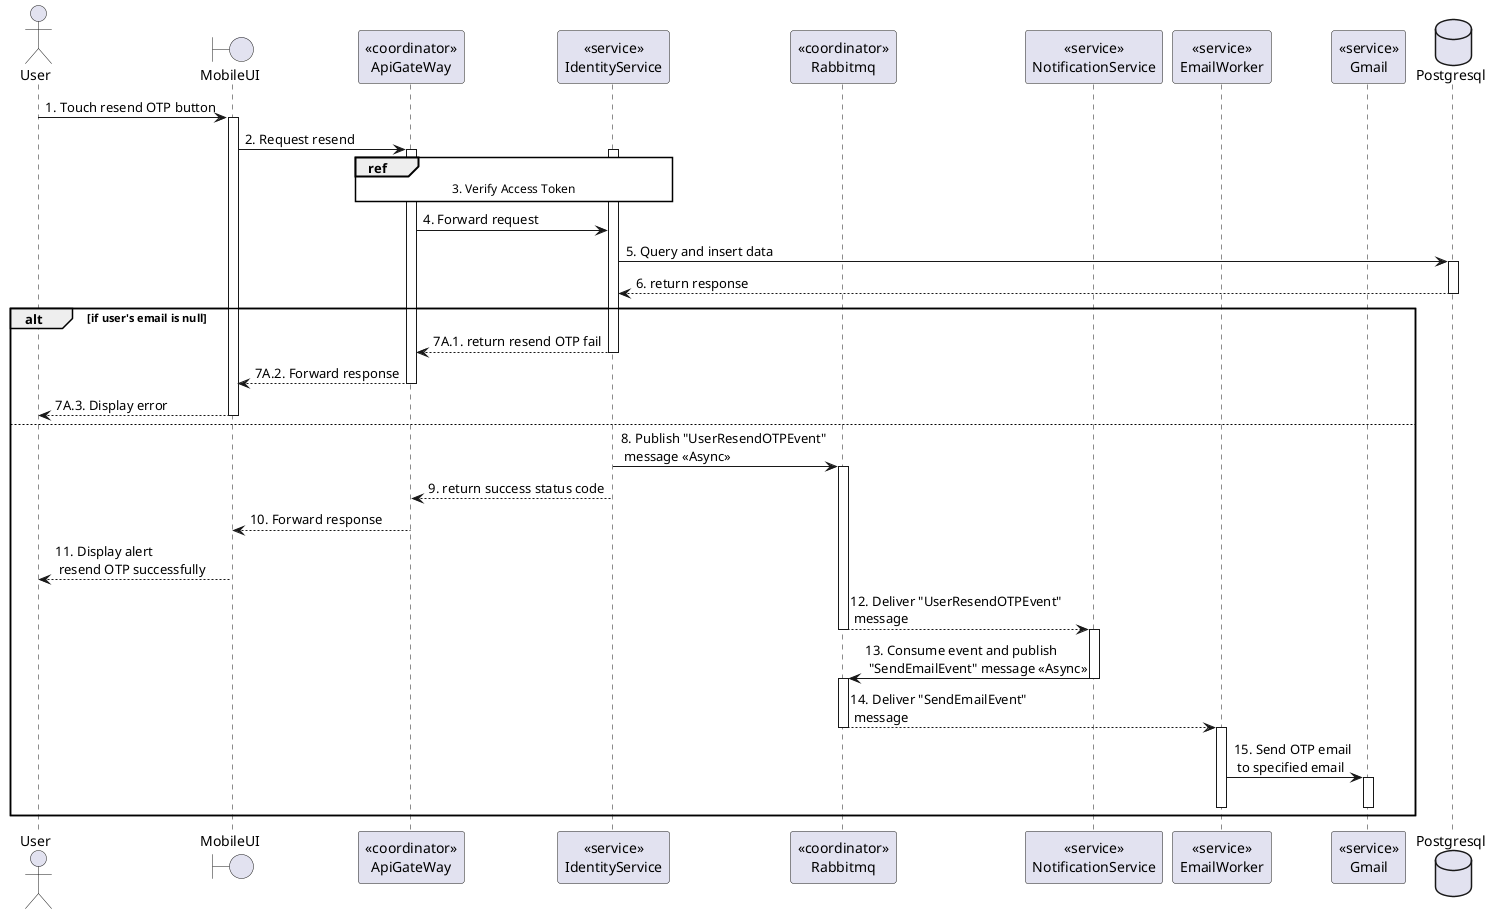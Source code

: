 @startuml ResendEmailOTP
<style>
  sequenceDiagram {
    reference {
      BackGroundColor white
    }
}
</style>

actor User
boundary MobileUI
participant "<<coordinator>>\nApiGateWay" as ApiGateway
participant "<<service>>\nIdentityService" as IdentityService
participant "<<coordinator>>\nRabbitmq"  as Rabbitmq
participant "<<service>>\nNotificationService" as NotificationService
participant "<<service>>\nEmailWorker" as EmailWorker
participant "<<service>>\nGmail" as Gmail

database Postgresql
User -> MobileUI: 1. Touch resend OTP button
activate MobileUI

MobileUI -> ApiGateway: 2. Request resend
activate ApiGateway

activate IdentityService
ref over ApiGateway, IdentityService: 3. Verify Access Token

ApiGateway -> IdentityService: 4. Forward request

database Postgresql
IdentityService -> Postgresql: 5. Query and insert data
activate Postgresql
IdentityService <-- Postgresql: 6. return response
deactivate Postgresql


alt if user's email is null
    ApiGateway <-- IdentityService: 7A.1. return resend OTP fail
    deactivate IdentityService
    MobileUI <-- ApiGateway: 7A.2. Forward response
    deactivate ApiGateway
    User <-- MobileUI: 7A.3. Display error
    deactivate MobileUI
else
    IdentityService -> Rabbitmq: 8. Publish "UserResendOTPEvent"\n message <<Async>>
    activate Rabbitmq

    ApiGateway <-- IdentityService: 9. return success status code
    deactivate IdentityService
    MobileUI <-- ApiGateway: 10. Forward response
    deactivate ApiGateway
    User <-- MobileUI: 11. Display alert\n resend OTP successfully
    deactivate MobileUI

    Rabbitmq --> NotificationService: 12. Deliver "UserResendOTPEvent"\n message
    deactivate Rabbitmq
    activate NotificationService
    NotificationService -> Rabbitmq: 13. Consume event and publish \n "SendEmailEvent" message <<Async>>
    deactivate NotificationService
    activate Rabbitmq
    Rabbitmq --> EmailWorker: 14. Deliver "SendEmailEvent"\n message
    deactivate Rabbitmq
    activate EmailWorker
    EmailWorker -> Gmail: 15. Send OTP email\n to specified email
    activate Gmail
    deactivate EmailWorker
    deactivate Gmail
end

@enduml
